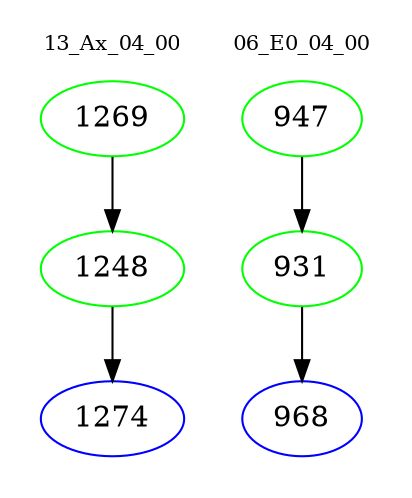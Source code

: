 digraph{
subgraph cluster_0 {
color = white
label = "13_Ax_04_00";
fontsize=10;
T0_1269 [label="1269", color="green"]
T0_1269 -> T0_1248 [color="black"]
T0_1248 [label="1248", color="green"]
T0_1248 -> T0_1274 [color="black"]
T0_1274 [label="1274", color="blue"]
}
subgraph cluster_1 {
color = white
label = "06_E0_04_00";
fontsize=10;
T1_947 [label="947", color="green"]
T1_947 -> T1_931 [color="black"]
T1_931 [label="931", color="green"]
T1_931 -> T1_968 [color="black"]
T1_968 [label="968", color="blue"]
}
}
